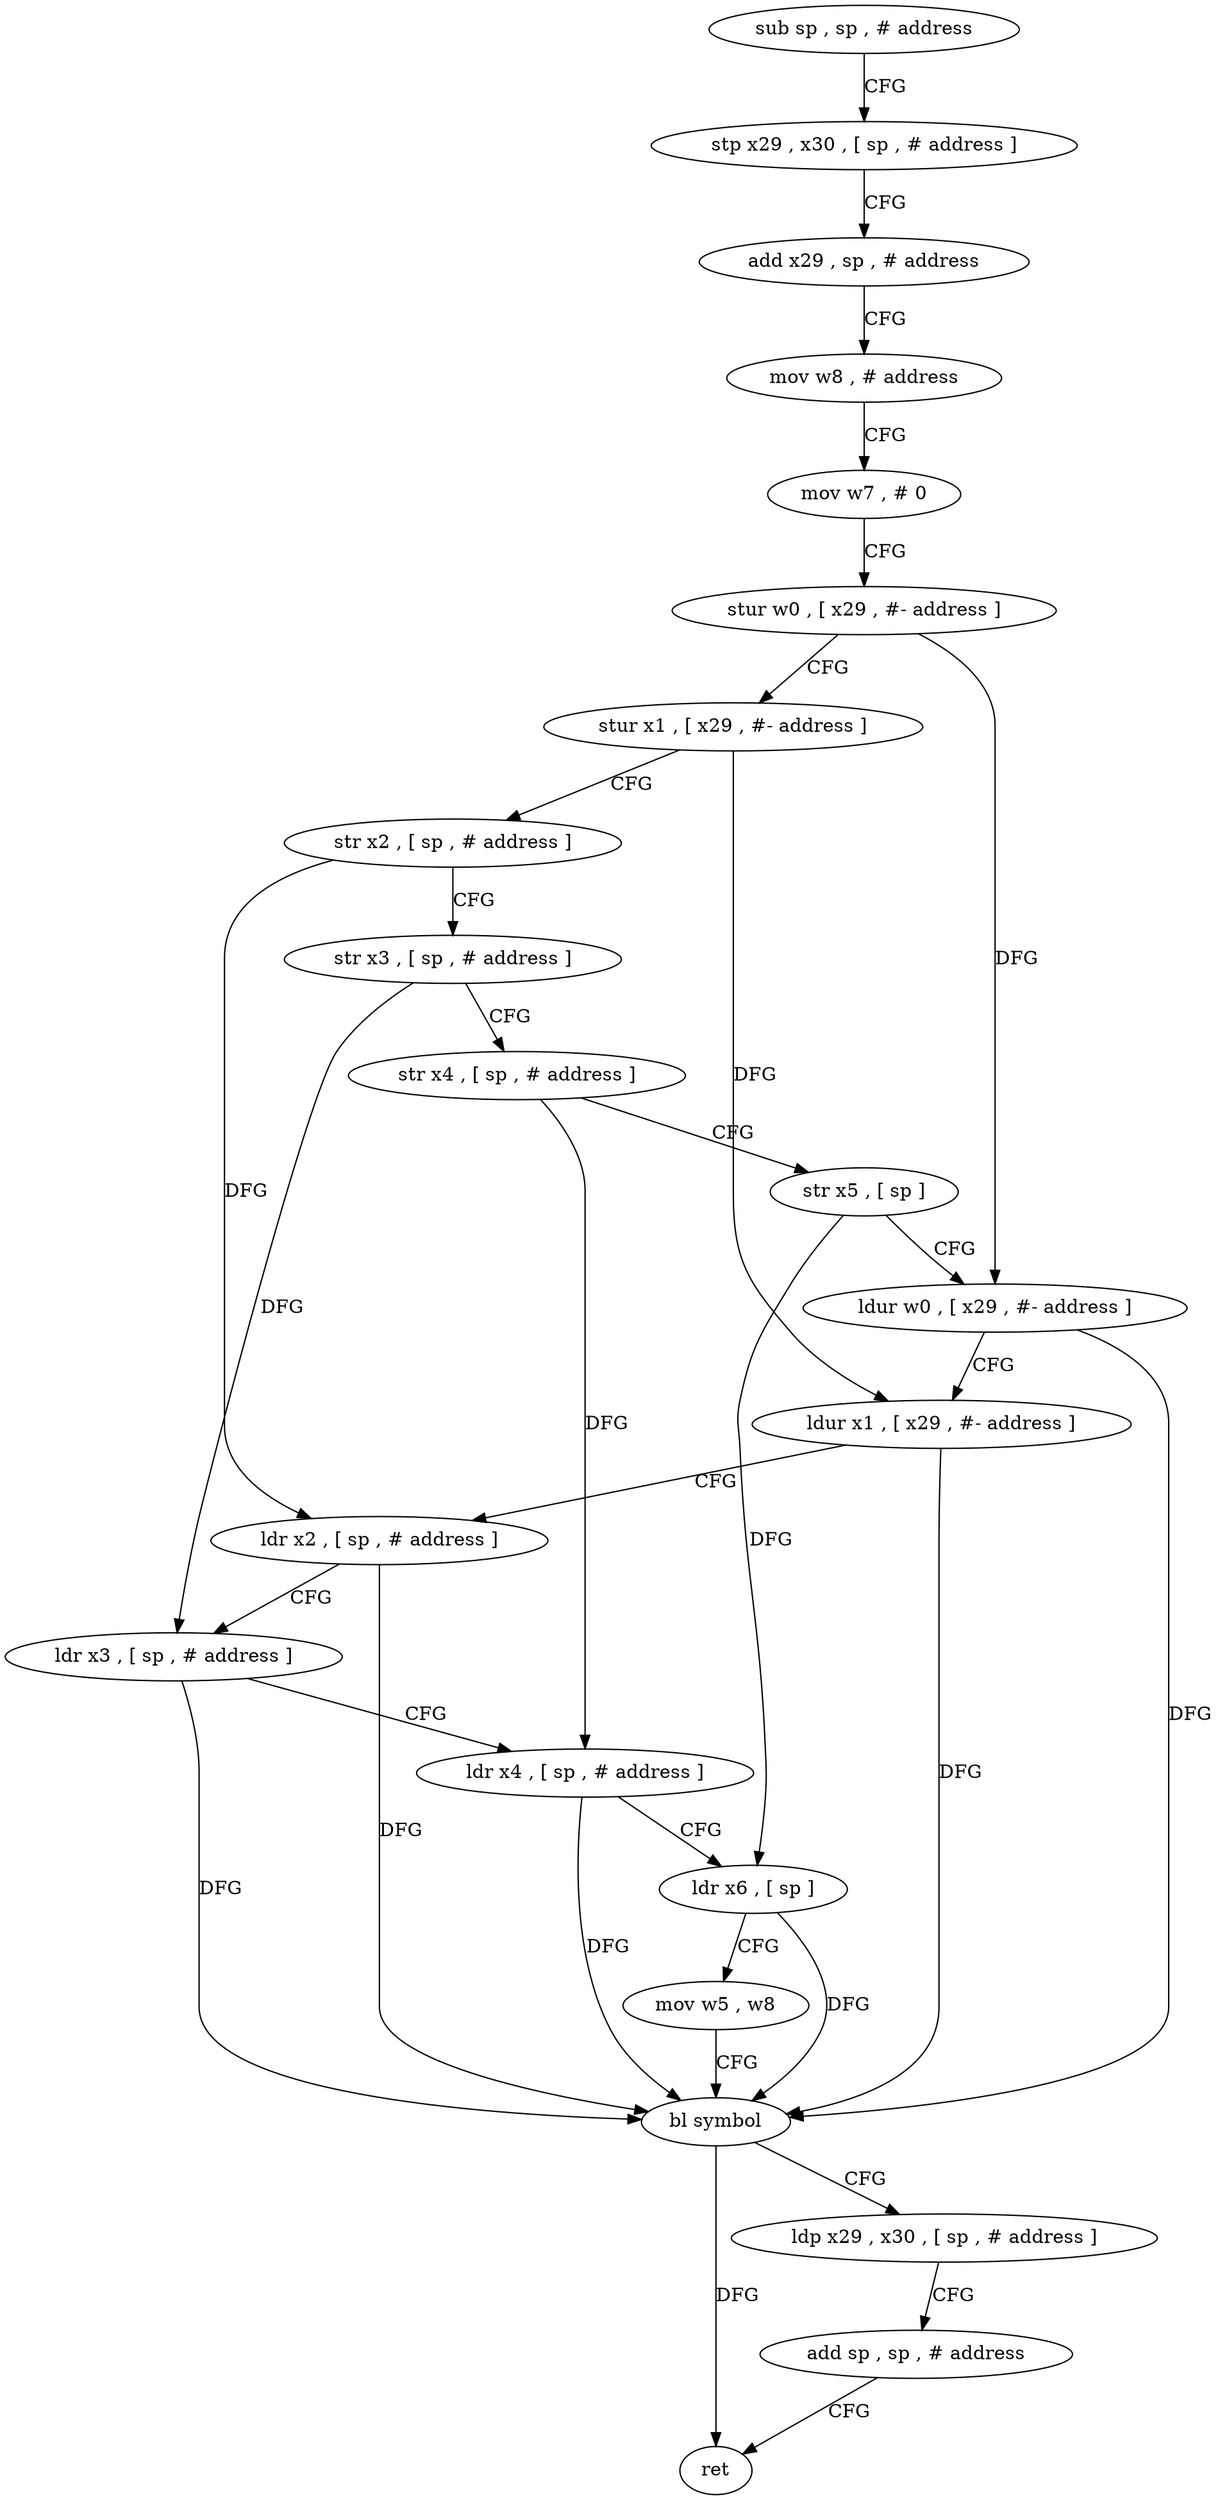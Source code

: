 digraph "func" {
"4220100" [label = "sub sp , sp , # address" ]
"4220104" [label = "stp x29 , x30 , [ sp , # address ]" ]
"4220108" [label = "add x29 , sp , # address" ]
"4220112" [label = "mov w8 , # address" ]
"4220116" [label = "mov w7 , # 0" ]
"4220120" [label = "stur w0 , [ x29 , #- address ]" ]
"4220124" [label = "stur x1 , [ x29 , #- address ]" ]
"4220128" [label = "str x2 , [ sp , # address ]" ]
"4220132" [label = "str x3 , [ sp , # address ]" ]
"4220136" [label = "str x4 , [ sp , # address ]" ]
"4220140" [label = "str x5 , [ sp ]" ]
"4220144" [label = "ldur w0 , [ x29 , #- address ]" ]
"4220148" [label = "ldur x1 , [ x29 , #- address ]" ]
"4220152" [label = "ldr x2 , [ sp , # address ]" ]
"4220156" [label = "ldr x3 , [ sp , # address ]" ]
"4220160" [label = "ldr x4 , [ sp , # address ]" ]
"4220164" [label = "ldr x6 , [ sp ]" ]
"4220168" [label = "mov w5 , w8" ]
"4220172" [label = "bl symbol" ]
"4220176" [label = "ldp x29 , x30 , [ sp , # address ]" ]
"4220180" [label = "add sp , sp , # address" ]
"4220184" [label = "ret" ]
"4220100" -> "4220104" [ label = "CFG" ]
"4220104" -> "4220108" [ label = "CFG" ]
"4220108" -> "4220112" [ label = "CFG" ]
"4220112" -> "4220116" [ label = "CFG" ]
"4220116" -> "4220120" [ label = "CFG" ]
"4220120" -> "4220124" [ label = "CFG" ]
"4220120" -> "4220144" [ label = "DFG" ]
"4220124" -> "4220128" [ label = "CFG" ]
"4220124" -> "4220148" [ label = "DFG" ]
"4220128" -> "4220132" [ label = "CFG" ]
"4220128" -> "4220152" [ label = "DFG" ]
"4220132" -> "4220136" [ label = "CFG" ]
"4220132" -> "4220156" [ label = "DFG" ]
"4220136" -> "4220140" [ label = "CFG" ]
"4220136" -> "4220160" [ label = "DFG" ]
"4220140" -> "4220144" [ label = "CFG" ]
"4220140" -> "4220164" [ label = "DFG" ]
"4220144" -> "4220148" [ label = "CFG" ]
"4220144" -> "4220172" [ label = "DFG" ]
"4220148" -> "4220152" [ label = "CFG" ]
"4220148" -> "4220172" [ label = "DFG" ]
"4220152" -> "4220156" [ label = "CFG" ]
"4220152" -> "4220172" [ label = "DFG" ]
"4220156" -> "4220160" [ label = "CFG" ]
"4220156" -> "4220172" [ label = "DFG" ]
"4220160" -> "4220164" [ label = "CFG" ]
"4220160" -> "4220172" [ label = "DFG" ]
"4220164" -> "4220168" [ label = "CFG" ]
"4220164" -> "4220172" [ label = "DFG" ]
"4220168" -> "4220172" [ label = "CFG" ]
"4220172" -> "4220176" [ label = "CFG" ]
"4220172" -> "4220184" [ label = "DFG" ]
"4220176" -> "4220180" [ label = "CFG" ]
"4220180" -> "4220184" [ label = "CFG" ]
}
